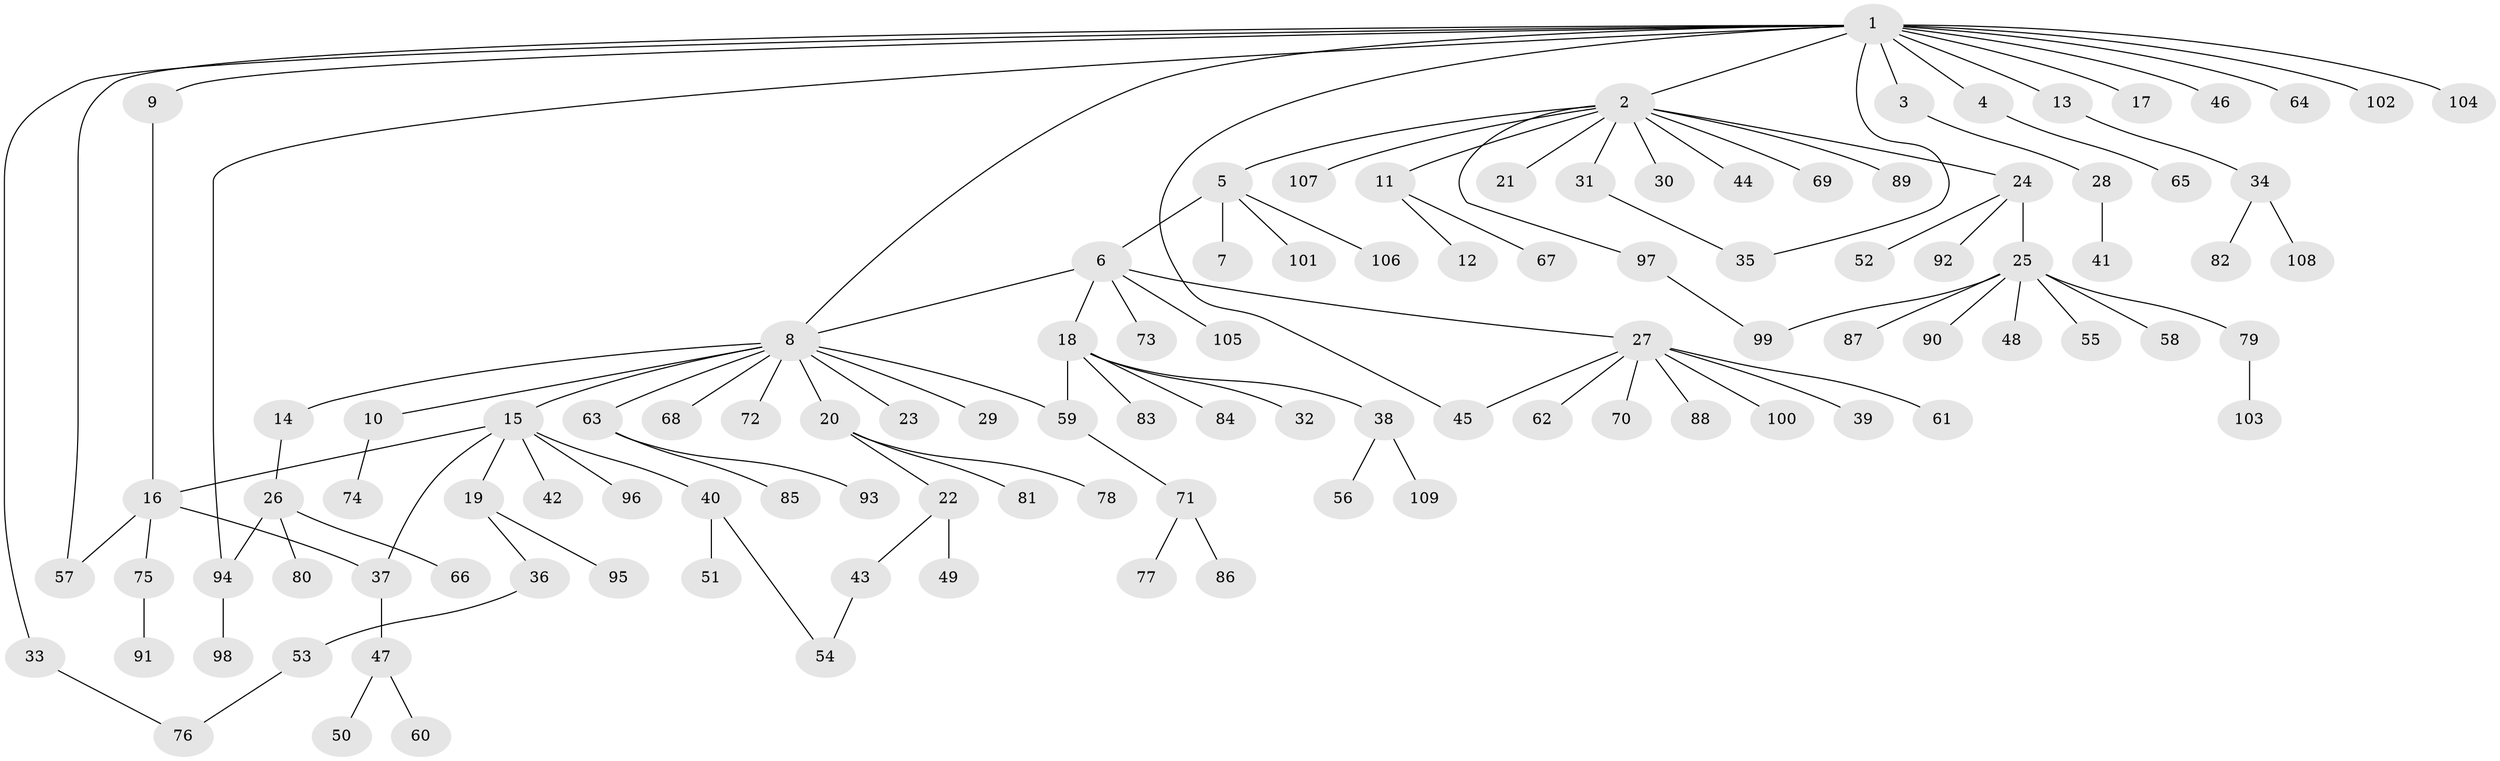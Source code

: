 // Generated by graph-tools (version 1.1) at 2025/47/03/09/25 04:47:16]
// undirected, 109 vertices, 119 edges
graph export_dot {
graph [start="1"]
  node [color=gray90,style=filled];
  1;
  2;
  3;
  4;
  5;
  6;
  7;
  8;
  9;
  10;
  11;
  12;
  13;
  14;
  15;
  16;
  17;
  18;
  19;
  20;
  21;
  22;
  23;
  24;
  25;
  26;
  27;
  28;
  29;
  30;
  31;
  32;
  33;
  34;
  35;
  36;
  37;
  38;
  39;
  40;
  41;
  42;
  43;
  44;
  45;
  46;
  47;
  48;
  49;
  50;
  51;
  52;
  53;
  54;
  55;
  56;
  57;
  58;
  59;
  60;
  61;
  62;
  63;
  64;
  65;
  66;
  67;
  68;
  69;
  70;
  71;
  72;
  73;
  74;
  75;
  76;
  77;
  78;
  79;
  80;
  81;
  82;
  83;
  84;
  85;
  86;
  87;
  88;
  89;
  90;
  91;
  92;
  93;
  94;
  95;
  96;
  97;
  98;
  99;
  100;
  101;
  102;
  103;
  104;
  105;
  106;
  107;
  108;
  109;
  1 -- 2;
  1 -- 3;
  1 -- 4;
  1 -- 8;
  1 -- 9;
  1 -- 13;
  1 -- 17;
  1 -- 33;
  1 -- 35;
  1 -- 45;
  1 -- 46;
  1 -- 57;
  1 -- 64;
  1 -- 94;
  1 -- 102;
  1 -- 104;
  2 -- 5;
  2 -- 11;
  2 -- 21;
  2 -- 24;
  2 -- 30;
  2 -- 31;
  2 -- 44;
  2 -- 69;
  2 -- 89;
  2 -- 97;
  2 -- 107;
  3 -- 28;
  4 -- 65;
  5 -- 6;
  5 -- 7;
  5 -- 101;
  5 -- 106;
  6 -- 8;
  6 -- 18;
  6 -- 27;
  6 -- 73;
  6 -- 105;
  8 -- 10;
  8 -- 14;
  8 -- 15;
  8 -- 20;
  8 -- 23;
  8 -- 29;
  8 -- 59;
  8 -- 63;
  8 -- 68;
  8 -- 72;
  9 -- 16;
  10 -- 74;
  11 -- 12;
  11 -- 67;
  13 -- 34;
  14 -- 26;
  15 -- 16;
  15 -- 19;
  15 -- 37;
  15 -- 40;
  15 -- 42;
  15 -- 96;
  16 -- 37;
  16 -- 57;
  16 -- 75;
  18 -- 32;
  18 -- 38;
  18 -- 59;
  18 -- 83;
  18 -- 84;
  19 -- 36;
  19 -- 95;
  20 -- 22;
  20 -- 78;
  20 -- 81;
  22 -- 43;
  22 -- 49;
  24 -- 25;
  24 -- 52;
  24 -- 92;
  25 -- 48;
  25 -- 55;
  25 -- 58;
  25 -- 79;
  25 -- 87;
  25 -- 90;
  25 -- 99;
  26 -- 66;
  26 -- 80;
  26 -- 94;
  27 -- 39;
  27 -- 45;
  27 -- 61;
  27 -- 62;
  27 -- 70;
  27 -- 88;
  27 -- 100;
  28 -- 41;
  31 -- 35;
  33 -- 76;
  34 -- 82;
  34 -- 108;
  36 -- 53;
  37 -- 47;
  38 -- 56;
  38 -- 109;
  40 -- 51;
  40 -- 54;
  43 -- 54;
  47 -- 50;
  47 -- 60;
  53 -- 76;
  59 -- 71;
  63 -- 85;
  63 -- 93;
  71 -- 77;
  71 -- 86;
  75 -- 91;
  79 -- 103;
  94 -- 98;
  97 -- 99;
}
